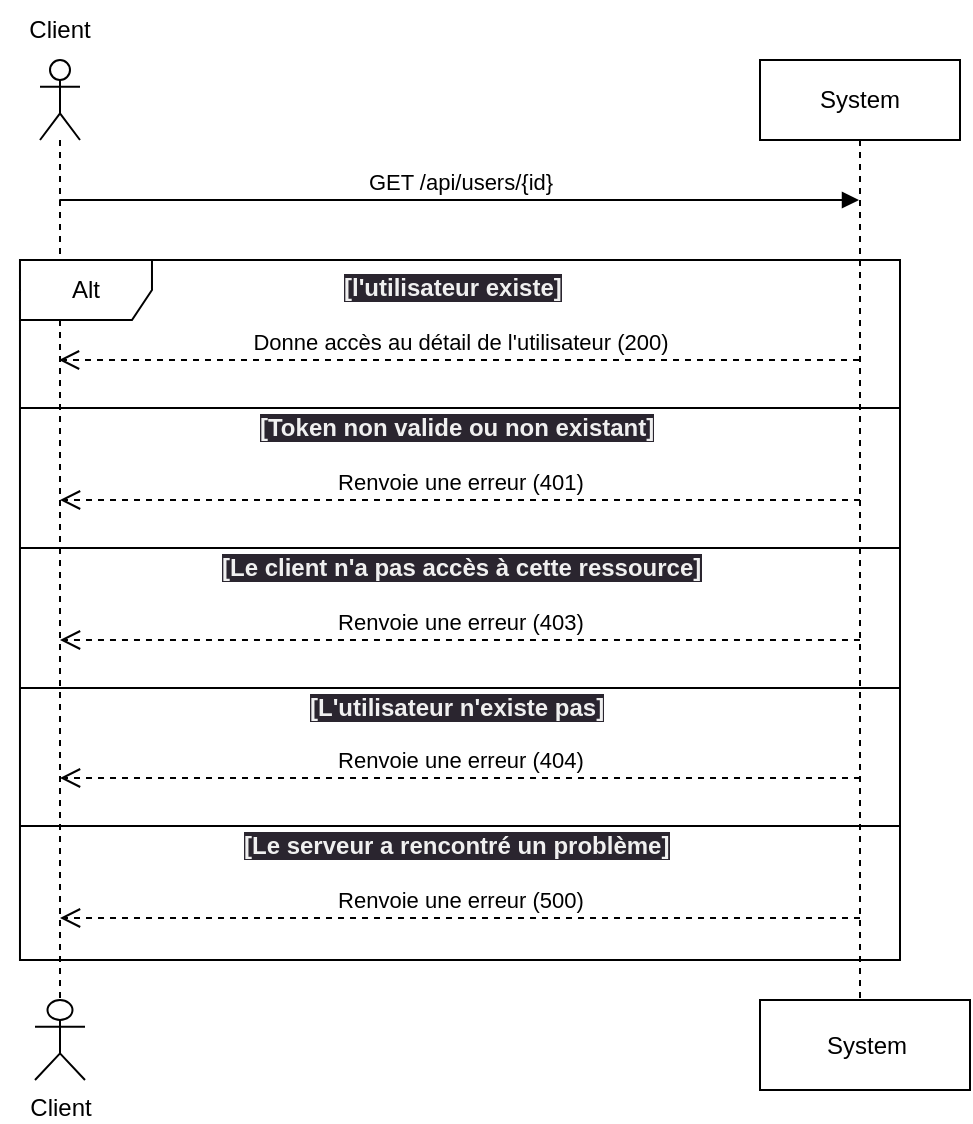 <mxfile>
    <diagram id="p3kXUF4gtZHEfTqfOWHU" name="Page-1">
        <mxGraphModel dx="803" dy="779" grid="1" gridSize="10" guides="1" tooltips="1" connect="1" arrows="1" fold="1" page="1" pageScale="1" pageWidth="827" pageHeight="1169" math="0" shadow="0">
            <root>
                <mxCell id="0"/>
                <mxCell id="1" parent="0"/>
                <mxCell id="2" value="System" style="shape=umlLifeline;perimeter=lifelinePerimeter;whiteSpace=wrap;html=1;container=1;collapsible=0;recursiveResize=0;outlineConnect=0;" parent="1" vertex="1">
                    <mxGeometry x="540" y="180" width="100" height="470" as="geometry"/>
                </mxCell>
                <mxCell id="6" value="GET /api/users/{id}" style="html=1;verticalAlign=bottom;endArrow=block;" parent="2" edge="1">
                    <mxGeometry width="80" relative="1" as="geometry">
                        <mxPoint x="-350.333" y="70.0" as="sourcePoint"/>
                        <mxPoint x="49.5" y="70.0" as="targetPoint"/>
                        <Array as="points">
                            <mxPoint x="-40" y="70"/>
                        </Array>
                    </mxGeometry>
                </mxCell>
                <mxCell id="7" value="Donne accès au détail de l'utilisateur (200)" style="html=1;verticalAlign=bottom;endArrow=open;dashed=1;endSize=8;" parent="2" edge="1">
                    <mxGeometry relative="1" as="geometry">
                        <mxPoint x="49.5" y="150" as="sourcePoint"/>
                        <mxPoint x="-350.5" y="150" as="targetPoint"/>
                        <Array as="points">
                            <mxPoint x="-40" y="150"/>
                            <mxPoint x="-260" y="150"/>
                        </Array>
                    </mxGeometry>
                </mxCell>
                <mxCell id="25" value="" style="line;strokeWidth=1;align=left;verticalAlign=middle;spacingTop=-1;spacingLeft=3;spacingRight=3;rotatable=0;labelPosition=right;points=[];portConstraint=eastwest;labelBackgroundColor=#F4F1DE;rounded=0;" parent="2" vertex="1">
                    <mxGeometry x="-370" y="379" width="440" height="8" as="geometry"/>
                </mxCell>
                <mxCell id="27" value="Renvoie une erreur (500)" style="html=1;verticalAlign=bottom;endArrow=open;dashed=1;endSize=8;" parent="2" edge="1">
                    <mxGeometry relative="1" as="geometry">
                        <mxPoint x="50" y="429" as="sourcePoint"/>
                        <mxPoint x="-350" y="429" as="targetPoint"/>
                        <Array as="points">
                            <mxPoint x="-9.5" y="429"/>
                        </Array>
                        <mxPoint as="offset"/>
                    </mxGeometry>
                </mxCell>
                <mxCell id="13" value="" style="line;strokeWidth=1;align=left;verticalAlign=middle;spacingTop=-1;spacingLeft=3;spacingRight=3;rotatable=0;labelPosition=right;points=[];portConstraint=eastwest;labelBackgroundColor=#F4F1DE;rounded=0;" parent="2" vertex="1">
                    <mxGeometry x="-370" y="310" width="440" height="8" as="geometry"/>
                </mxCell>
                <mxCell id="15" value="&lt;span style=&quot;color: rgb(240, 240, 240); font-family: Helvetica; font-size: 12px; font-style: normal; font-variant-ligatures: normal; font-variant-caps: normal; font-weight: 700; letter-spacing: normal; orphans: 2; text-align: center; text-indent: 0px; text-transform: none; widows: 2; word-spacing: 0px; -webkit-text-stroke-width: 0px; background-color: rgb(42, 37, 47); text-decoration-thickness: initial; text-decoration-style: initial; text-decoration-color: initial; float: none; display: inline !important;&quot;&gt;[L'utilisateur n'existe pas]&lt;/span&gt;" style="text;whiteSpace=wrap;html=1;" parent="2" vertex="1">
                    <mxGeometry x="-227.5" y="310" width="155" height="40" as="geometry"/>
                </mxCell>
                <mxCell id="14" value="Renvoie une erreur (404)" style="html=1;verticalAlign=bottom;endArrow=open;dashed=1;endSize=8;" parent="2" edge="1">
                    <mxGeometry relative="1" as="geometry">
                        <mxPoint x="50" y="359" as="sourcePoint"/>
                        <mxPoint x="-350" y="359" as="targetPoint"/>
                        <Array as="points">
                            <mxPoint x="-9.5" y="359"/>
                        </Array>
                        <mxPoint as="offset"/>
                    </mxGeometry>
                </mxCell>
                <mxCell id="3" value="" style="shape=umlLifeline;participant=umlActor;perimeter=lifelinePerimeter;whiteSpace=wrap;html=1;container=1;collapsible=0;recursiveResize=0;verticalAlign=top;spacingTop=36;outlineConnect=0;fontStyle=1" parent="1" vertex="1">
                    <mxGeometry x="180" y="180" width="20" height="470" as="geometry"/>
                </mxCell>
                <mxCell id="8" value="Client" style="text;html=1;strokeColor=none;fillColor=none;align=center;verticalAlign=middle;whiteSpace=wrap;rounded=0;" parent="1" vertex="1">
                    <mxGeometry x="160" y="150" width="60" height="30" as="geometry"/>
                </mxCell>
                <mxCell id="9" value="Client" style="shape=umlActor;verticalLabelPosition=bottom;verticalAlign=top;html=1;outlineConnect=0;" parent="1" vertex="1">
                    <mxGeometry x="177.5" y="650" width="25" height="40" as="geometry"/>
                </mxCell>
                <mxCell id="10" value="&lt;span style=&quot;&quot;&gt;System&lt;/span&gt;" style="html=1;" parent="1" vertex="1">
                    <mxGeometry x="540" y="650" width="105" height="45" as="geometry"/>
                </mxCell>
                <mxCell id="11" value="Alt" style="shape=umlFrame;whiteSpace=wrap;html=1;width=66;height=30;" parent="1" vertex="1">
                    <mxGeometry x="169.99" y="280" width="440.01" height="350" as="geometry"/>
                </mxCell>
                <mxCell id="16" value="" style="line;strokeWidth=1;align=left;verticalAlign=middle;spacingTop=-1;spacingLeft=3;spacingRight=3;rotatable=0;labelPosition=right;points=[];portConstraint=eastwest;labelBackgroundColor=#F4F1DE;rounded=0;" parent="1" vertex="1">
                    <mxGeometry x="170" y="350" width="440" height="8" as="geometry"/>
                </mxCell>
                <mxCell id="12" value="&lt;span style=&quot;color: rgb(240, 240, 240); font-family: Helvetica; font-size: 12px; font-style: normal; font-variant-ligatures: normal; font-variant-caps: normal; font-weight: 700; letter-spacing: normal; orphans: 2; text-align: center; text-indent: 0px; text-transform: none; widows: 2; word-spacing: 0px; -webkit-text-stroke-width: 0px; background-color: rgb(42, 37, 47); text-decoration-thickness: initial; text-decoration-style: initial; text-decoration-color: initial; float: none; display: inline !important;&quot;&gt;[l'utilisateur existe]&lt;/span&gt;" style="text;whiteSpace=wrap;html=1;" parent="1" vertex="1">
                    <mxGeometry x="330" y="280" width="120" height="40" as="geometry"/>
                </mxCell>
                <mxCell id="17" value="&lt;span style=&quot;color: rgb(240, 240, 240); font-family: Helvetica; font-size: 12px; font-style: normal; font-variant-ligatures: normal; font-variant-caps: normal; font-weight: 700; letter-spacing: normal; orphans: 2; text-align: center; text-indent: 0px; text-transform: none; widows: 2; word-spacing: 0px; -webkit-text-stroke-width: 0px; background-color: rgb(42, 37, 47); text-decoration-thickness: initial; text-decoration-style: initial; text-decoration-color: initial; float: none; display: inline !important;&quot;&gt;[Token non valide ou non existant]&lt;/span&gt;" style="text;whiteSpace=wrap;html=1;" parent="1" vertex="1">
                    <mxGeometry x="288.12" y="350" width="203.75" height="40" as="geometry"/>
                </mxCell>
                <mxCell id="18" value="Renvoie une erreur (401)" style="html=1;verticalAlign=bottom;endArrow=open;dashed=1;endSize=8;" parent="1" edge="1">
                    <mxGeometry relative="1" as="geometry">
                        <mxPoint x="590" y="400" as="sourcePoint"/>
                        <mxPoint x="190" y="400" as="targetPoint"/>
                        <Array as="points">
                            <mxPoint x="530.5" y="400"/>
                        </Array>
                        <mxPoint as="offset"/>
                    </mxGeometry>
                </mxCell>
                <mxCell id="22" value="" style="line;strokeWidth=1;align=left;verticalAlign=middle;spacingTop=-1;spacingLeft=3;spacingRight=3;rotatable=0;labelPosition=right;points=[];portConstraint=eastwest;labelBackgroundColor=#F4F1DE;rounded=0;" parent="1" vertex="1">
                    <mxGeometry x="169.99" y="420" width="440" height="8" as="geometry"/>
                </mxCell>
                <mxCell id="23" value="&lt;span style=&quot;color: rgb(240, 240, 240); font-family: Helvetica; font-size: 12px; font-style: normal; font-variant-ligatures: normal; font-variant-caps: normal; font-weight: 700; letter-spacing: normal; orphans: 2; text-align: center; text-indent: 0px; text-transform: none; widows: 2; word-spacing: 0px; -webkit-text-stroke-width: 0px; background-color: rgb(42, 37, 47); text-decoration-thickness: initial; text-decoration-style: initial; text-decoration-color: initial; float: none; display: inline !important;&quot;&gt;[Le client n'a pas accès à cette ressource]&lt;/span&gt;" style="text;whiteSpace=wrap;html=1;" parent="1" vertex="1">
                    <mxGeometry x="269.05" y="420" width="241.89" height="40" as="geometry"/>
                </mxCell>
                <mxCell id="24" value="Renvoie une erreur (403)" style="html=1;verticalAlign=bottom;endArrow=open;dashed=1;endSize=8;" parent="1" edge="1">
                    <mxGeometry relative="1" as="geometry">
                        <mxPoint x="589.99" y="470" as="sourcePoint"/>
                        <mxPoint x="189.99" y="470" as="targetPoint"/>
                        <Array as="points">
                            <mxPoint x="530.49" y="470"/>
                        </Array>
                        <mxPoint as="offset"/>
                    </mxGeometry>
                </mxCell>
                <mxCell id="26" value="&lt;span style=&quot;color: rgb(240, 240, 240); font-family: Helvetica; font-size: 12px; font-style: normal; font-variant-ligatures: normal; font-variant-caps: normal; font-weight: 700; letter-spacing: normal; orphans: 2; text-align: center; text-indent: 0px; text-transform: none; widows: 2; word-spacing: 0px; -webkit-text-stroke-width: 0px; background-color: rgb(42, 37, 47); text-decoration-thickness: initial; text-decoration-style: initial; text-decoration-color: initial; float: none; display: inline !important;&quot;&gt;[Le serveur a rencontré un problème]&lt;/span&gt;" style="text;whiteSpace=wrap;html=1;" parent="1" vertex="1">
                    <mxGeometry x="279.53" y="559" width="220.94" height="31" as="geometry"/>
                </mxCell>
            </root>
        </mxGraphModel>
    </diagram>
</mxfile>